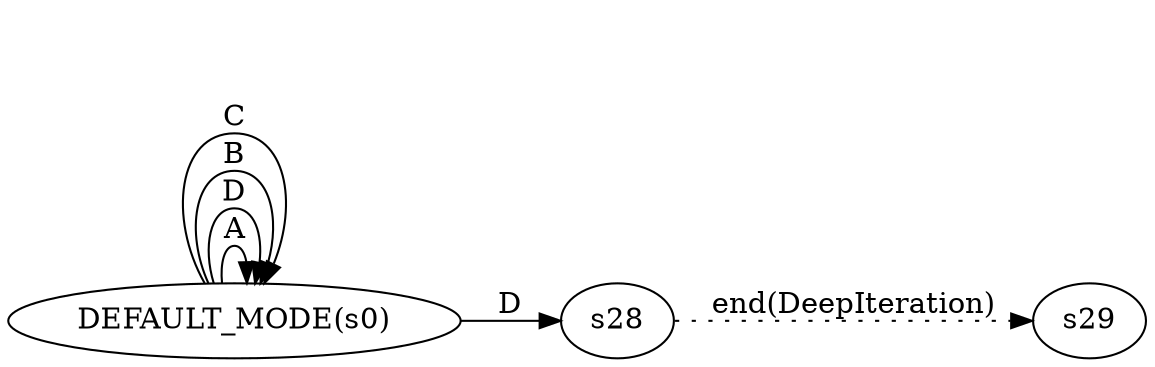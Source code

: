 digraph ATN {
  rankdir=LR;

  "DEFAULT_MODE(s0)" -> "DEFAULT_MODE(s0)" [label=A]
  "DEFAULT_MODE(s0)" -> "DEFAULT_MODE(s0)" [label=D]
  "DEFAULT_MODE(s0)" -> "DEFAULT_MODE(s0)" [label=B]
  "DEFAULT_MODE(s0)" -> "DEFAULT_MODE(s0)" [label=C]
  "DEFAULT_MODE(s0)" -> s28 [label=D]
  s28 -> s29 [label="end(DeepIteration)", style=dotted]
}